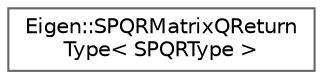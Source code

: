 digraph "Graphical Class Hierarchy"
{
 // LATEX_PDF_SIZE
  bgcolor="transparent";
  edge [fontname=Helvetica,fontsize=10,labelfontname=Helvetica,labelfontsize=10];
  node [fontname=Helvetica,fontsize=10,shape=box,height=0.2,width=0.4];
  rankdir="LR";
  Node0 [id="Node000000",label="Eigen::SPQRMatrixQReturn\lType\< SPQRType \>",height=0.2,width=0.4,color="grey40", fillcolor="white", style="filled",URL="$structEigen_1_1SPQRMatrixQReturnType.html",tooltip=" "];
}
